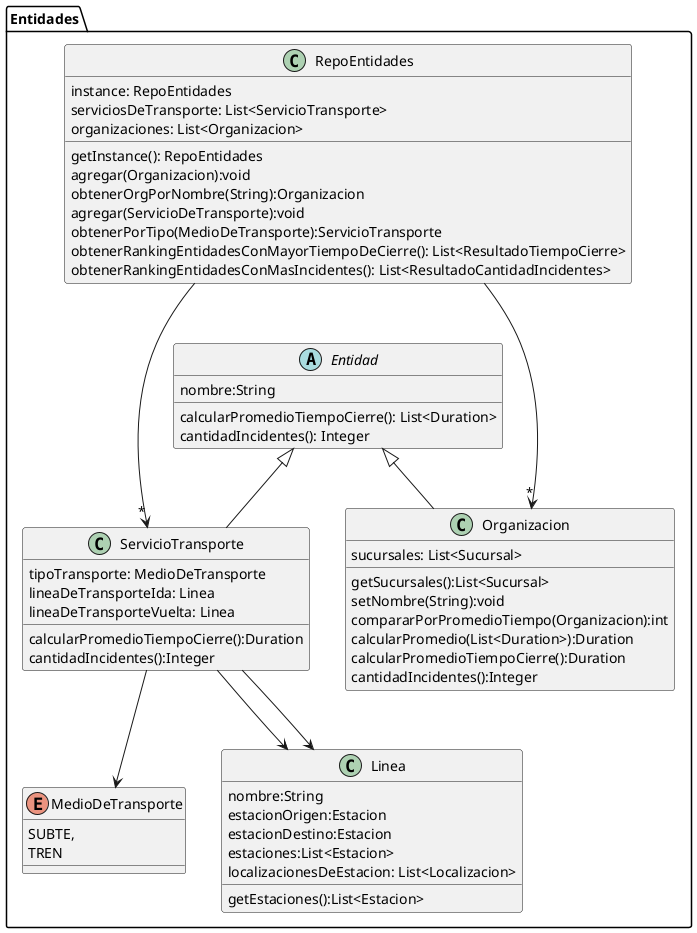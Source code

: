 @startuml
'https://plantuml.com/class-diagram

package Entidades{

    class RepoEntidades{
        instance: RepoEntidades
        serviciosDeTransporte: List<ServicioTransporte>
        organizaciones: List<Organizacion>

        getInstance(): RepoEntidades
        agregar(Organizacion):void
        obtenerOrgPorNombre(String):Organizacion
        agregar(ServicioDeTransporte):void
        obtenerPorTipo(MedioDeTransporte):ServicioTransporte
        obtenerRankingEntidadesConMayorTiempoDeCierre(): List<ResultadoTiempoCierre>
        obtenerRankingEntidadesConMasIncidentes(): List<ResultadoCantidadIncidentes>
    }

    abstract class Entidad{
        nombre:String

        calcularPromedioTiempoCierre(): List<Duration>
        cantidadIncidentes(): Integer
    }

    class Organizacion{
        sucursales: List<Sucursal>

        getSucursales():List<Sucursal>
        setNombre(String):void
        compararPorPromedioTiempo(Organizacion):int
        calcularPromedio(List<Duration>):Duration
        calcularPromedioTiempoCierre():Duration
        cantidadIncidentes():Integer
    }

    class ServicioTransporte{
        tipoTransporte: MedioDeTransporte
        lineaDeTransporteIda: Linea
        lineaDeTransporteVuelta: Linea

        calcularPromedioTiempoCierre():Duration
        cantidadIncidentes():Integer
    }

    enum MedioDeTransporte{
        SUBTE,
        TREN
    }

    class Linea{
        nombre:String
        estacionOrigen:Estacion
        estacionDestino:Estacion
        estaciones:List<Estacion>
        localizacionesDeEstacion: List<Localizacion>

        getEstaciones():List<Estacion>
    }

    ServicioTransporte --> MedioDeTransporte
    ServicioTransporte --> Linea
    ServicioTransporte --> Linea
    Organizacion-up-|>Entidad
    ServicioTransporte-up-|>Entidad
    RepoEntidades --->"*" Organizacion
    RepoEntidades --->"*" ServicioTransporte
}

@enduml